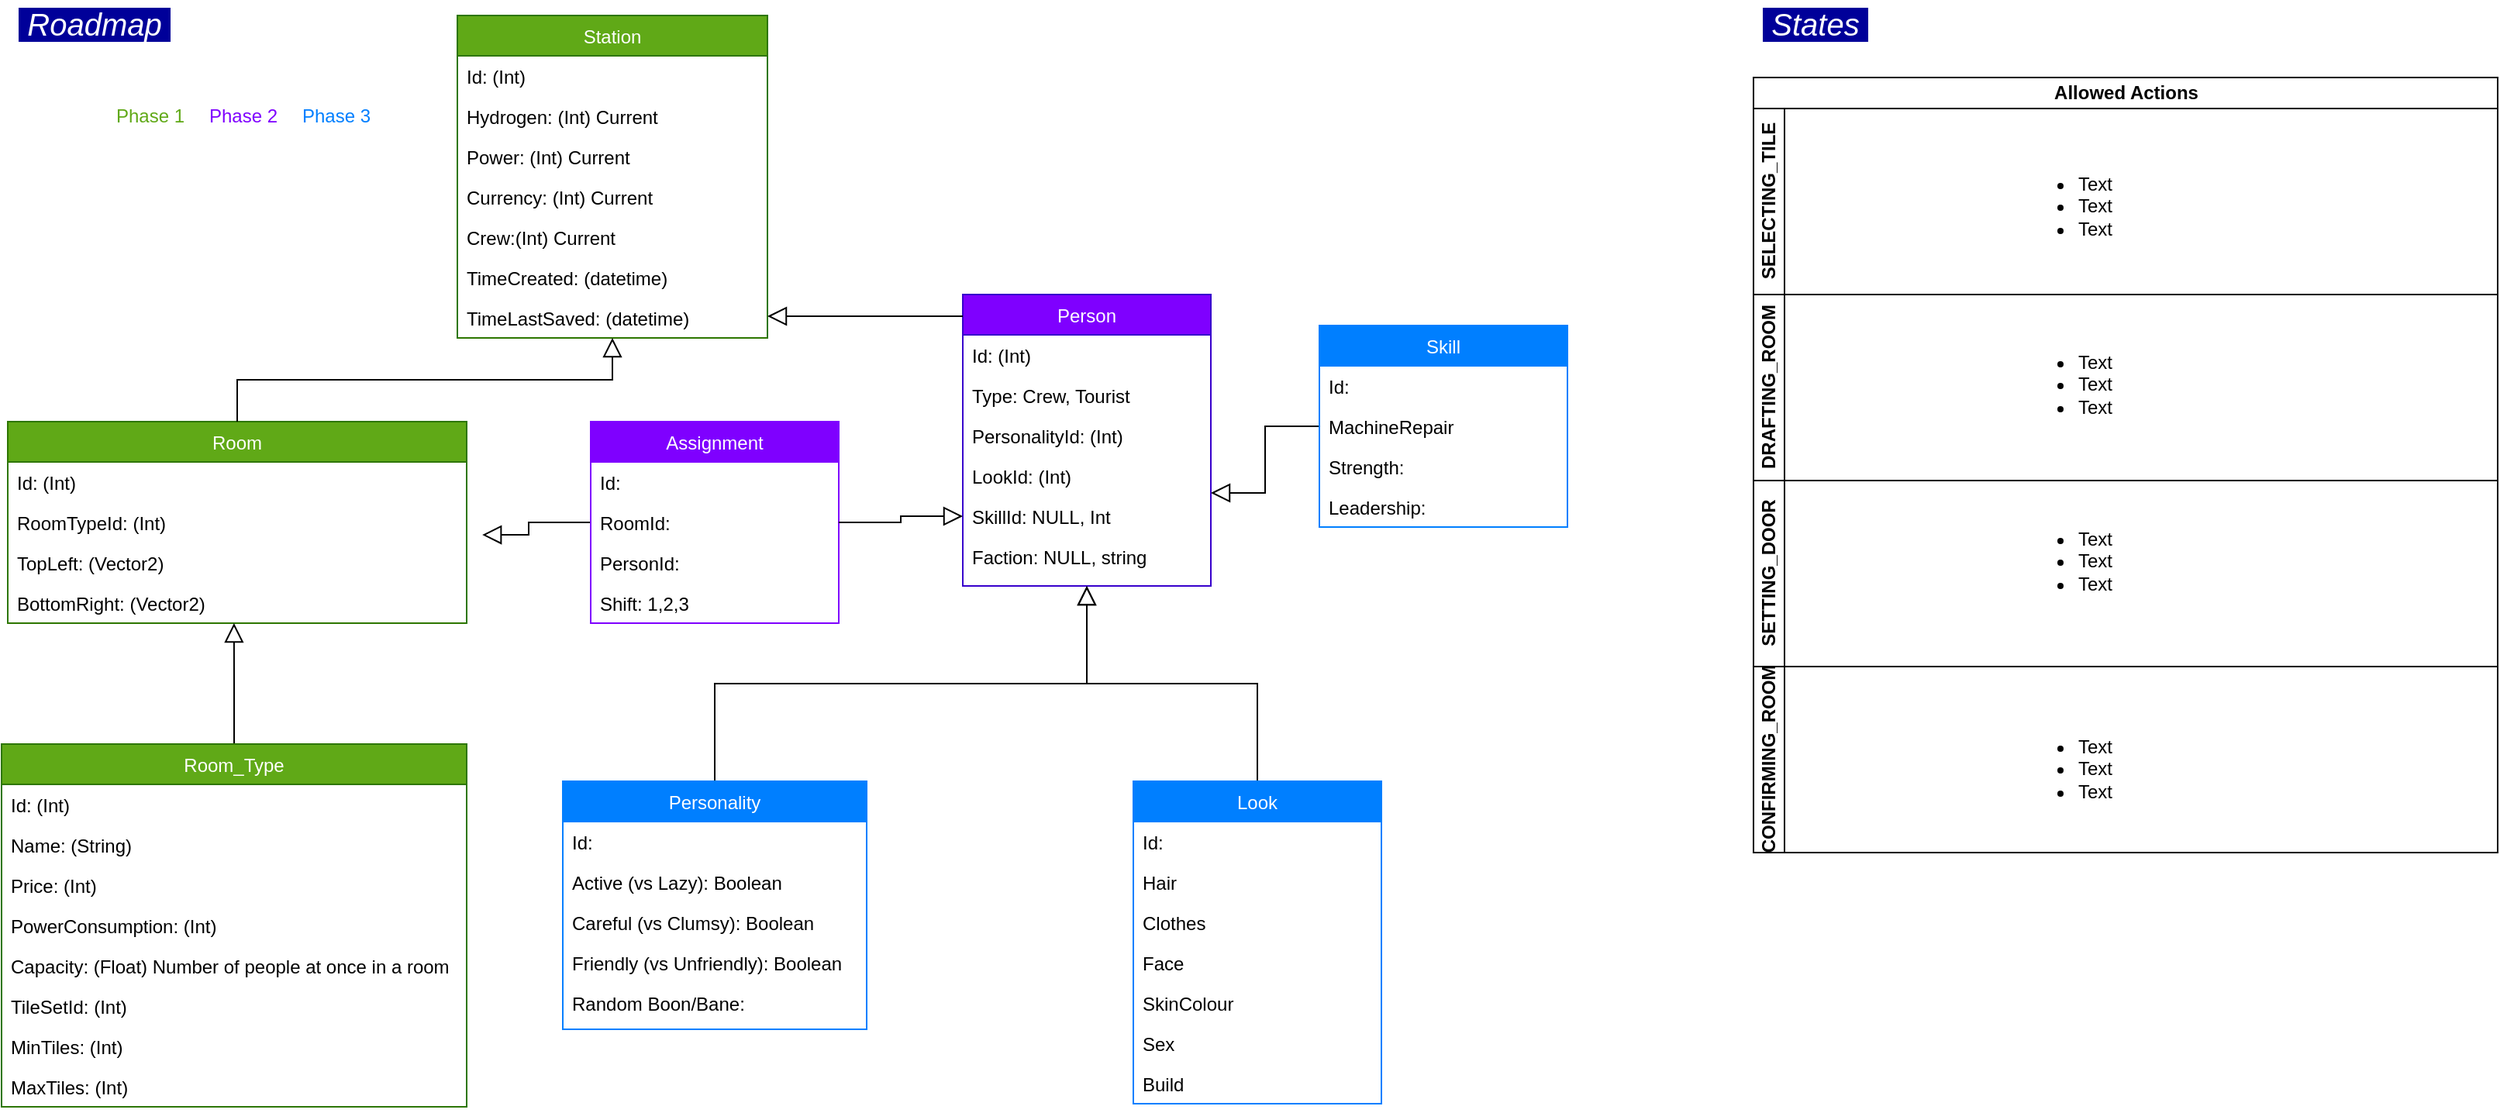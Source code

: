 <mxfile version="23.0.1" type="device">
  <diagram id="C5RBs43oDa-KdzZeNtuy" name="Page-1">
    <mxGraphModel dx="2049" dy="1226" grid="1" gridSize="10" guides="1" tooltips="1" connect="1" arrows="1" fold="1" page="1" pageScale="1" pageWidth="827" pageHeight="1169" math="0" shadow="0">
      <root>
        <mxCell id="WIyWlLk6GJQsqaUBKTNV-0" />
        <mxCell id="WIyWlLk6GJQsqaUBKTNV-1" parent="WIyWlLk6GJQsqaUBKTNV-0" />
        <mxCell id="zkfFHV4jXpPFQw0GAbJ--0" value="Station" style="swimlane;fontStyle=0;align=center;verticalAlign=top;childLayout=stackLayout;horizontal=1;startSize=26;horizontalStack=0;resizeParent=1;resizeLast=0;collapsible=1;marginBottom=0;rounded=0;shadow=0;strokeWidth=1;fillColor=#60a917;fontColor=#ffffff;strokeColor=#2D7600;" parent="WIyWlLk6GJQsqaUBKTNV-1" vertex="1">
          <mxGeometry x="314" y="20" width="200" height="208" as="geometry">
            <mxRectangle x="230" y="140" width="160" height="26" as="alternateBounds" />
          </mxGeometry>
        </mxCell>
        <mxCell id="I166LaLT76AZN9bSvU90-0" value="Id: (Int)" style="text;align=left;verticalAlign=top;spacingLeft=4;spacingRight=4;overflow=hidden;rotatable=0;points=[[0,0.5],[1,0.5]];portConstraint=eastwest;rounded=0;shadow=0;html=0;" parent="zkfFHV4jXpPFQw0GAbJ--0" vertex="1">
          <mxGeometry y="26" width="200" height="26" as="geometry" />
        </mxCell>
        <mxCell id="zkfFHV4jXpPFQw0GAbJ--3" value="Hydrogen: (Int) Current" style="text;align=left;verticalAlign=top;spacingLeft=4;spacingRight=4;overflow=hidden;rotatable=0;points=[[0,0.5],[1,0.5]];portConstraint=eastwest;rounded=0;shadow=0;html=0;" parent="zkfFHV4jXpPFQw0GAbJ--0" vertex="1">
          <mxGeometry y="52" width="200" height="26" as="geometry" />
        </mxCell>
        <mxCell id="zkfFHV4jXpPFQw0GAbJ--1" value="Power: (Int) Current" style="text;align=left;verticalAlign=top;spacingLeft=4;spacingRight=4;overflow=hidden;rotatable=0;points=[[0,0.5],[1,0.5]];portConstraint=eastwest;" parent="zkfFHV4jXpPFQw0GAbJ--0" vertex="1">
          <mxGeometry y="78" width="200" height="26" as="geometry" />
        </mxCell>
        <mxCell id="zkfFHV4jXpPFQw0GAbJ--2" value="Currency: (Int) Current" style="text;align=left;verticalAlign=top;spacingLeft=4;spacingRight=4;overflow=hidden;rotatable=0;points=[[0,0.5],[1,0.5]];portConstraint=eastwest;rounded=0;shadow=0;html=0;" parent="zkfFHV4jXpPFQw0GAbJ--0" vertex="1">
          <mxGeometry y="104" width="200" height="26" as="geometry" />
        </mxCell>
        <mxCell id="zkfFHV4jXpPFQw0GAbJ--5" value="Crew:(Int) Current" style="text;align=left;verticalAlign=top;spacingLeft=4;spacingRight=4;overflow=hidden;rotatable=0;points=[[0,0.5],[1,0.5]];portConstraint=eastwest;" parent="zkfFHV4jXpPFQw0GAbJ--0" vertex="1">
          <mxGeometry y="130" width="200" height="26" as="geometry" />
        </mxCell>
        <mxCell id="hzhiiLF0QnC_eUO_uc99-5" value="TimeCreated: (datetime) &#xa;" style="text;align=left;verticalAlign=top;spacingLeft=4;spacingRight=4;overflow=hidden;rotatable=0;points=[[0,0.5],[1,0.5]];portConstraint=eastwest;" parent="zkfFHV4jXpPFQw0GAbJ--0" vertex="1">
          <mxGeometry y="156" width="200" height="26" as="geometry" />
        </mxCell>
        <mxCell id="hzhiiLF0QnC_eUO_uc99-6" value="TimeLastSaved: (datetime) &#xa;" style="text;align=left;verticalAlign=top;spacingLeft=4;spacingRight=4;overflow=hidden;rotatable=0;points=[[0,0.5],[1,0.5]];portConstraint=eastwest;" parent="zkfFHV4jXpPFQw0GAbJ--0" vertex="1">
          <mxGeometry y="182" width="200" height="26" as="geometry" />
        </mxCell>
        <mxCell id="zkfFHV4jXpPFQw0GAbJ--6" value="Room" style="swimlane;fontStyle=0;align=center;verticalAlign=top;childLayout=stackLayout;horizontal=1;startSize=26;horizontalStack=0;resizeParent=1;resizeLast=0;collapsible=1;marginBottom=0;rounded=0;shadow=0;strokeWidth=1;fillColor=#60a917;fontColor=#ffffff;strokeColor=#2D7600;" parent="WIyWlLk6GJQsqaUBKTNV-1" vertex="1">
          <mxGeometry x="24" y="282" width="296" height="130" as="geometry">
            <mxRectangle x="130" y="380" width="160" height="26" as="alternateBounds" />
          </mxGeometry>
        </mxCell>
        <mxCell id="zkfFHV4jXpPFQw0GAbJ--7" value="Id: (Int) " style="text;align=left;verticalAlign=top;spacingLeft=4;spacingRight=4;overflow=hidden;rotatable=0;points=[[0,0.5],[1,0.5]];portConstraint=eastwest;" parent="zkfFHV4jXpPFQw0GAbJ--6" vertex="1">
          <mxGeometry y="26" width="296" height="26" as="geometry" />
        </mxCell>
        <mxCell id="zkfFHV4jXpPFQw0GAbJ--8" value="RoomTypeId: (Int)" style="text;align=left;verticalAlign=top;spacingLeft=4;spacingRight=4;overflow=hidden;rotatable=0;points=[[0,0.5],[1,0.5]];portConstraint=eastwest;rounded=0;shadow=0;html=0;" parent="zkfFHV4jXpPFQw0GAbJ--6" vertex="1">
          <mxGeometry y="52" width="296" height="26" as="geometry" />
        </mxCell>
        <mxCell id="hzhiiLF0QnC_eUO_uc99-9" value="TopLeft: (Vector2)" style="text;align=left;verticalAlign=top;spacingLeft=4;spacingRight=4;overflow=hidden;rotatable=0;points=[[0,0.5],[1,0.5]];portConstraint=eastwest;rounded=0;shadow=0;html=0;" parent="zkfFHV4jXpPFQw0GAbJ--6" vertex="1">
          <mxGeometry y="78" width="296" height="26" as="geometry" />
        </mxCell>
        <mxCell id="hzhiiLF0QnC_eUO_uc99-26" value="BottomRight: (Vector2)" style="text;align=left;verticalAlign=top;spacingLeft=4;spacingRight=4;overflow=hidden;rotatable=0;points=[[0,0.5],[1,0.5]];portConstraint=eastwest;rounded=0;shadow=0;html=0;" parent="zkfFHV4jXpPFQw0GAbJ--6" vertex="1">
          <mxGeometry y="104" width="296" height="26" as="geometry" />
        </mxCell>
        <mxCell id="zkfFHV4jXpPFQw0GAbJ--12" value="" style="endArrow=block;endSize=10;endFill=0;shadow=0;strokeWidth=1;rounded=0;edgeStyle=elbowEdgeStyle;elbow=vertical;" parent="WIyWlLk6GJQsqaUBKTNV-1" source="zkfFHV4jXpPFQw0GAbJ--6" target="zkfFHV4jXpPFQw0GAbJ--0" edge="1">
          <mxGeometry width="160" relative="1" as="geometry">
            <mxPoint x="200" y="203" as="sourcePoint" />
            <mxPoint x="200" y="203" as="targetPoint" />
          </mxGeometry>
        </mxCell>
        <mxCell id="zkfFHV4jXpPFQw0GAbJ--13" value="Person" style="swimlane;fontStyle=0;align=center;verticalAlign=top;childLayout=stackLayout;horizontal=1;startSize=26;horizontalStack=0;resizeParent=1;resizeLast=0;collapsible=1;marginBottom=0;rounded=0;shadow=0;strokeWidth=1;fillColor=#7F00FF;fontColor=#ffffff;strokeColor=#3700CC;" parent="WIyWlLk6GJQsqaUBKTNV-1" vertex="1">
          <mxGeometry x="640" y="200" width="160" height="188" as="geometry">
            <mxRectangle x="340" y="380" width="170" height="26" as="alternateBounds" />
          </mxGeometry>
        </mxCell>
        <mxCell id="zkfFHV4jXpPFQw0GAbJ--14" value="Id: (Int)" style="text;align=left;verticalAlign=top;spacingLeft=4;spacingRight=4;overflow=hidden;rotatable=0;points=[[0,0.5],[1,0.5]];portConstraint=eastwest;" parent="zkfFHV4jXpPFQw0GAbJ--13" vertex="1">
          <mxGeometry y="26" width="160" height="26" as="geometry" />
        </mxCell>
        <mxCell id="hzhiiLF0QnC_eUO_uc99-65" value="Type: Crew, Tourist " style="text;align=left;verticalAlign=top;spacingLeft=4;spacingRight=4;overflow=hidden;rotatable=0;points=[[0,0.5],[1,0.5]];portConstraint=eastwest;" parent="zkfFHV4jXpPFQw0GAbJ--13" vertex="1">
          <mxGeometry y="52" width="160" height="26" as="geometry" />
        </mxCell>
        <mxCell id="hzhiiLF0QnC_eUO_uc99-62" value="PersonalityId: (Int)" style="text;align=left;verticalAlign=top;spacingLeft=4;spacingRight=4;overflow=hidden;rotatable=0;points=[[0,0.5],[1,0.5]];portConstraint=eastwest;" parent="zkfFHV4jXpPFQw0GAbJ--13" vertex="1">
          <mxGeometry y="78" width="160" height="26" as="geometry" />
        </mxCell>
        <mxCell id="hzhiiLF0QnC_eUO_uc99-63" value="LookId: (Int)" style="text;align=left;verticalAlign=top;spacingLeft=4;spacingRight=4;overflow=hidden;rotatable=0;points=[[0,0.5],[1,0.5]];portConstraint=eastwest;" parent="zkfFHV4jXpPFQw0GAbJ--13" vertex="1">
          <mxGeometry y="104" width="160" height="26" as="geometry" />
        </mxCell>
        <mxCell id="hzhiiLF0QnC_eUO_uc99-66" value="SkillId: NULL, Int" style="text;align=left;verticalAlign=top;spacingLeft=4;spacingRight=4;overflow=hidden;rotatable=0;points=[[0,0.5],[1,0.5]];portConstraint=eastwest;" parent="zkfFHV4jXpPFQw0GAbJ--13" vertex="1">
          <mxGeometry y="130" width="160" height="26" as="geometry" />
        </mxCell>
        <mxCell id="hzhiiLF0QnC_eUO_uc99-39" value="Faction: NULL, string" style="text;align=left;verticalAlign=top;spacingLeft=4;spacingRight=4;overflow=hidden;rotatable=0;points=[[0,0.5],[1,0.5]];portConstraint=eastwest;" parent="zkfFHV4jXpPFQw0GAbJ--13" vertex="1">
          <mxGeometry y="156" width="160" height="26" as="geometry" />
        </mxCell>
        <mxCell id="zkfFHV4jXpPFQw0GAbJ--16" value="" style="endArrow=block;endSize=10;endFill=0;shadow=0;strokeWidth=1;rounded=0;edgeStyle=elbowEdgeStyle;elbow=vertical;" parent="WIyWlLk6GJQsqaUBKTNV-1" source="zkfFHV4jXpPFQw0GAbJ--13" target="zkfFHV4jXpPFQw0GAbJ--0" edge="1">
          <mxGeometry width="160" relative="1" as="geometry">
            <mxPoint x="210" y="373" as="sourcePoint" />
            <mxPoint x="310" y="271" as="targetPoint" />
          </mxGeometry>
        </mxCell>
        <mxCell id="hzhiiLF0QnC_eUO_uc99-25" style="edgeStyle=orthogonalEdgeStyle;rounded=0;orthogonalLoop=1;jettySize=auto;html=1;entryX=0.493;entryY=1;entryDx=0;entryDy=0;entryPerimeter=0;endArrow=block;endFill=0;endSize=10;" parent="WIyWlLk6GJQsqaUBKTNV-1" source="hzhiiLF0QnC_eUO_uc99-13" target="hzhiiLF0QnC_eUO_uc99-26" edge="1">
          <mxGeometry relative="1" as="geometry">
            <mxPoint x="264" y="400" as="targetPoint" />
          </mxGeometry>
        </mxCell>
        <mxCell id="hzhiiLF0QnC_eUO_uc99-13" value="Room_Type" style="swimlane;fontStyle=0;align=center;verticalAlign=top;childLayout=stackLayout;horizontal=1;startSize=26;horizontalStack=0;resizeParent=1;resizeLast=0;collapsible=1;marginBottom=0;rounded=0;shadow=0;strokeWidth=1;fillColor=#60a917;fontColor=#ffffff;strokeColor=#2D7600;" parent="WIyWlLk6GJQsqaUBKTNV-1" vertex="1">
          <mxGeometry x="20" y="490" width="300" height="234" as="geometry">
            <mxRectangle x="130" y="380" width="160" height="26" as="alternateBounds" />
          </mxGeometry>
        </mxCell>
        <mxCell id="hzhiiLF0QnC_eUO_uc99-14" value="Id: (Int) " style="text;align=left;verticalAlign=top;spacingLeft=4;spacingRight=4;overflow=hidden;rotatable=0;points=[[0,0.5],[1,0.5]];portConstraint=eastwest;" parent="hzhiiLF0QnC_eUO_uc99-13" vertex="1">
          <mxGeometry y="26" width="300" height="26" as="geometry" />
        </mxCell>
        <mxCell id="hzhiiLF0QnC_eUO_uc99-15" value="Name: (String)" style="text;align=left;verticalAlign=top;spacingLeft=4;spacingRight=4;overflow=hidden;rotatable=0;points=[[0,0.5],[1,0.5]];portConstraint=eastwest;rounded=0;shadow=0;html=0;" parent="hzhiiLF0QnC_eUO_uc99-13" vertex="1">
          <mxGeometry y="52" width="300" height="26" as="geometry" />
        </mxCell>
        <mxCell id="hzhiiLF0QnC_eUO_uc99-18" value="Price: (Int)" style="text;align=left;verticalAlign=top;spacingLeft=4;spacingRight=4;overflow=hidden;rotatable=0;points=[[0,0.5],[1,0.5]];portConstraint=eastwest;rounded=0;shadow=0;html=0;" parent="hzhiiLF0QnC_eUO_uc99-13" vertex="1">
          <mxGeometry y="78" width="300" height="26" as="geometry" />
        </mxCell>
        <mxCell id="hzhiiLF0QnC_eUO_uc99-17" value="PowerConsumption: (Int)" style="text;align=left;verticalAlign=top;spacingLeft=4;spacingRight=4;overflow=hidden;rotatable=0;points=[[0,0.5],[1,0.5]];portConstraint=eastwest;rounded=0;shadow=0;html=0;" parent="hzhiiLF0QnC_eUO_uc99-13" vertex="1">
          <mxGeometry y="104" width="300" height="26" as="geometry" />
        </mxCell>
        <mxCell id="hzhiiLF0QnC_eUO_uc99-19" value="Capacity: (Float) Number of people at once in a room" style="text;align=left;verticalAlign=top;spacingLeft=4;spacingRight=4;overflow=hidden;rotatable=0;points=[[0,0.5],[1,0.5]];portConstraint=eastwest;rounded=0;shadow=0;html=0;" parent="hzhiiLF0QnC_eUO_uc99-13" vertex="1">
          <mxGeometry y="130" width="300" height="26" as="geometry" />
        </mxCell>
        <mxCell id="mUGmBTytR2KP4BA84_no-3" value="TileSetId: (Int)" style="text;align=left;verticalAlign=top;spacingLeft=4;spacingRight=4;overflow=hidden;rotatable=0;points=[[0,0.5],[1,0.5]];portConstraint=eastwest;rounded=0;shadow=0;html=0;" parent="hzhiiLF0QnC_eUO_uc99-13" vertex="1">
          <mxGeometry y="156" width="300" height="26" as="geometry" />
        </mxCell>
        <mxCell id="hzhiiLF0QnC_eUO_uc99-32" value="MinTiles: (Int)" style="text;align=left;verticalAlign=top;spacingLeft=4;spacingRight=4;overflow=hidden;rotatable=0;points=[[0,0.5],[1,0.5]];portConstraint=eastwest;rounded=0;shadow=0;html=0;" parent="hzhiiLF0QnC_eUO_uc99-13" vertex="1">
          <mxGeometry y="182" width="300" height="26" as="geometry" />
        </mxCell>
        <mxCell id="hzhiiLF0QnC_eUO_uc99-33" value="MaxTiles: (Int)" style="text;align=left;verticalAlign=top;spacingLeft=4;spacingRight=4;overflow=hidden;rotatable=0;points=[[0,0.5],[1,0.5]];portConstraint=eastwest;rounded=0;shadow=0;html=0;" parent="hzhiiLF0QnC_eUO_uc99-13" vertex="1">
          <mxGeometry y="208" width="300" height="26" as="geometry" />
        </mxCell>
        <mxCell id="hzhiiLF0QnC_eUO_uc99-61" style="edgeStyle=elbowEdgeStyle;rounded=0;orthogonalLoop=1;jettySize=auto;html=1;entryX=0.5;entryY=1;entryDx=0;entryDy=0;endArrow=block;endFill=0;endSize=10;elbow=vertical;" parent="WIyWlLk6GJQsqaUBKTNV-1" source="hzhiiLF0QnC_eUO_uc99-40" target="zkfFHV4jXpPFQw0GAbJ--13" edge="1">
          <mxGeometry relative="1" as="geometry" />
        </mxCell>
        <mxCell id="hzhiiLF0QnC_eUO_uc99-40" value="Personality" style="swimlane;fontStyle=0;align=center;verticalAlign=top;childLayout=stackLayout;horizontal=1;startSize=26;horizontalStack=0;resizeParent=1;resizeLast=0;collapsible=1;marginBottom=0;rounded=0;shadow=0;strokeWidth=1;fillColor=#007FFF;fontColor=#ffffff;strokeColor=#007FFF;" parent="WIyWlLk6GJQsqaUBKTNV-1" vertex="1">
          <mxGeometry x="382" y="514" width="196" height="160" as="geometry">
            <mxRectangle x="340" y="380" width="170" height="26" as="alternateBounds" />
          </mxGeometry>
        </mxCell>
        <mxCell id="hzhiiLF0QnC_eUO_uc99-41" value="Id: " style="text;align=left;verticalAlign=top;spacingLeft=4;spacingRight=4;overflow=hidden;rotatable=0;points=[[0,0.5],[1,0.5]];portConstraint=eastwest;" parent="hzhiiLF0QnC_eUO_uc99-40" vertex="1">
          <mxGeometry y="26" width="196" height="26" as="geometry" />
        </mxCell>
        <mxCell id="hzhiiLF0QnC_eUO_uc99-42" value="Active (vs Lazy): Boolean" style="text;align=left;verticalAlign=top;spacingLeft=4;spacingRight=4;overflow=hidden;rotatable=0;points=[[0,0.5],[1,0.5]];portConstraint=eastwest;" parent="hzhiiLF0QnC_eUO_uc99-40" vertex="1">
          <mxGeometry y="52" width="196" height="26" as="geometry" />
        </mxCell>
        <mxCell id="hzhiiLF0QnC_eUO_uc99-43" value="Careful (vs Clumsy): Boolean" style="text;align=left;verticalAlign=top;spacingLeft=4;spacingRight=4;overflow=hidden;rotatable=0;points=[[0,0.5],[1,0.5]];portConstraint=eastwest;" parent="hzhiiLF0QnC_eUO_uc99-40" vertex="1">
          <mxGeometry y="78" width="196" height="26" as="geometry" />
        </mxCell>
        <mxCell id="hzhiiLF0QnC_eUO_uc99-44" value="Friendly (vs Unfriendly): Boolean" style="text;align=left;verticalAlign=top;spacingLeft=4;spacingRight=4;overflow=hidden;rotatable=0;points=[[0,0.5],[1,0.5]];portConstraint=eastwest;" parent="hzhiiLF0QnC_eUO_uc99-40" vertex="1">
          <mxGeometry y="104" width="196" height="26" as="geometry" />
        </mxCell>
        <mxCell id="hzhiiLF0QnC_eUO_uc99-45" value="Random Boon/Bane: " style="text;align=left;verticalAlign=top;spacingLeft=4;spacingRight=4;overflow=hidden;rotatable=0;points=[[0,0.5],[1,0.5]];portConstraint=eastwest;" parent="hzhiiLF0QnC_eUO_uc99-40" vertex="1">
          <mxGeometry y="130" width="196" height="26" as="geometry" />
        </mxCell>
        <mxCell id="hzhiiLF0QnC_eUO_uc99-60" style="edgeStyle=elbowEdgeStyle;rounded=0;orthogonalLoop=1;jettySize=auto;html=1;entryX=0.5;entryY=1;entryDx=0;entryDy=0;elbow=vertical;endArrow=block;endFill=0;endSize=10;" parent="WIyWlLk6GJQsqaUBKTNV-1" source="hzhiiLF0QnC_eUO_uc99-48" target="zkfFHV4jXpPFQw0GAbJ--13" edge="1">
          <mxGeometry relative="1" as="geometry" />
        </mxCell>
        <mxCell id="hzhiiLF0QnC_eUO_uc99-48" value="Look" style="swimlane;fontStyle=0;align=center;verticalAlign=top;childLayout=stackLayout;horizontal=1;startSize=26;horizontalStack=0;resizeParent=1;resizeLast=0;collapsible=1;marginBottom=0;rounded=0;shadow=0;strokeWidth=1;fillColor=#007FFF;fontColor=#ffffff;strokeColor=#007FFF;" parent="WIyWlLk6GJQsqaUBKTNV-1" vertex="1">
          <mxGeometry x="750" y="514" width="160" height="208" as="geometry">
            <mxRectangle x="340" y="380" width="170" height="26" as="alternateBounds" />
          </mxGeometry>
        </mxCell>
        <mxCell id="hzhiiLF0QnC_eUO_uc99-49" value="Id: " style="text;align=left;verticalAlign=top;spacingLeft=4;spacingRight=4;overflow=hidden;rotatable=0;points=[[0,0.5],[1,0.5]];portConstraint=eastwest;" parent="hzhiiLF0QnC_eUO_uc99-48" vertex="1">
          <mxGeometry y="26" width="160" height="26" as="geometry" />
        </mxCell>
        <mxCell id="hzhiiLF0QnC_eUO_uc99-50" value="Hair" style="text;align=left;verticalAlign=top;spacingLeft=4;spacingRight=4;overflow=hidden;rotatable=0;points=[[0,0.5],[1,0.5]];portConstraint=eastwest;" parent="hzhiiLF0QnC_eUO_uc99-48" vertex="1">
          <mxGeometry y="52" width="160" height="26" as="geometry" />
        </mxCell>
        <mxCell id="hzhiiLF0QnC_eUO_uc99-51" value="Clothes" style="text;align=left;verticalAlign=top;spacingLeft=4;spacingRight=4;overflow=hidden;rotatable=0;points=[[0,0.5],[1,0.5]];portConstraint=eastwest;" parent="hzhiiLF0QnC_eUO_uc99-48" vertex="1">
          <mxGeometry y="78" width="160" height="26" as="geometry" />
        </mxCell>
        <mxCell id="hzhiiLF0QnC_eUO_uc99-52" value="Face" style="text;align=left;verticalAlign=top;spacingLeft=4;spacingRight=4;overflow=hidden;rotatable=0;points=[[0,0.5],[1,0.5]];portConstraint=eastwest;" parent="hzhiiLF0QnC_eUO_uc99-48" vertex="1">
          <mxGeometry y="104" width="160" height="26" as="geometry" />
        </mxCell>
        <mxCell id="hzhiiLF0QnC_eUO_uc99-53" value="SkinColour" style="text;align=left;verticalAlign=top;spacingLeft=4;spacingRight=4;overflow=hidden;rotatable=0;points=[[0,0.5],[1,0.5]];portConstraint=eastwest;" parent="hzhiiLF0QnC_eUO_uc99-48" vertex="1">
          <mxGeometry y="130" width="160" height="26" as="geometry" />
        </mxCell>
        <mxCell id="hzhiiLF0QnC_eUO_uc99-75" value="Sex" style="text;align=left;verticalAlign=top;spacingLeft=4;spacingRight=4;overflow=hidden;rotatable=0;points=[[0,0.5],[1,0.5]];portConstraint=eastwest;" parent="hzhiiLF0QnC_eUO_uc99-48" vertex="1">
          <mxGeometry y="156" width="160" height="26" as="geometry" />
        </mxCell>
        <mxCell id="hzhiiLF0QnC_eUO_uc99-76" value="Build" style="text;align=left;verticalAlign=top;spacingLeft=4;spacingRight=4;overflow=hidden;rotatable=0;points=[[0,0.5],[1,0.5]];portConstraint=eastwest;" parent="hzhiiLF0QnC_eUO_uc99-48" vertex="1">
          <mxGeometry y="182" width="160" height="26" as="geometry" />
        </mxCell>
        <mxCell id="hzhiiLF0QnC_eUO_uc99-73" style="edgeStyle=orthogonalEdgeStyle;rounded=0;orthogonalLoop=1;jettySize=auto;html=1;entryX=1;entryY=0.923;entryDx=0;entryDy=0;entryPerimeter=0;endArrow=block;endFill=0;endSize=10;" parent="WIyWlLk6GJQsqaUBKTNV-1" source="hzhiiLF0QnC_eUO_uc99-67" target="hzhiiLF0QnC_eUO_uc99-63" edge="1">
          <mxGeometry relative="1" as="geometry" />
        </mxCell>
        <mxCell id="hzhiiLF0QnC_eUO_uc99-67" value="Skill" style="swimlane;fontStyle=0;align=center;verticalAlign=top;childLayout=stackLayout;horizontal=1;startSize=26;horizontalStack=0;resizeParent=1;resizeLast=0;collapsible=1;marginBottom=0;rounded=0;shadow=0;strokeWidth=1;fillColor=#007FFF;fontColor=#ffffff;strokeColor=#007FFF;" parent="WIyWlLk6GJQsqaUBKTNV-1" vertex="1">
          <mxGeometry x="870" y="220" width="160" height="130" as="geometry">
            <mxRectangle x="340" y="380" width="170" height="26" as="alternateBounds" />
          </mxGeometry>
        </mxCell>
        <mxCell id="hzhiiLF0QnC_eUO_uc99-68" value="Id: " style="text;align=left;verticalAlign=top;spacingLeft=4;spacingRight=4;overflow=hidden;rotatable=0;points=[[0,0.5],[1,0.5]];portConstraint=eastwest;" parent="hzhiiLF0QnC_eUO_uc99-67" vertex="1">
          <mxGeometry y="26" width="160" height="26" as="geometry" />
        </mxCell>
        <mxCell id="hzhiiLF0QnC_eUO_uc99-69" value="MachineRepair" style="text;align=left;verticalAlign=top;spacingLeft=4;spacingRight=4;overflow=hidden;rotatable=0;points=[[0,0.5],[1,0.5]];portConstraint=eastwest;" parent="hzhiiLF0QnC_eUO_uc99-67" vertex="1">
          <mxGeometry y="52" width="160" height="26" as="geometry" />
        </mxCell>
        <mxCell id="hzhiiLF0QnC_eUO_uc99-70" value="Strength: " style="text;align=left;verticalAlign=top;spacingLeft=4;spacingRight=4;overflow=hidden;rotatable=0;points=[[0,0.5],[1,0.5]];portConstraint=eastwest;" parent="hzhiiLF0QnC_eUO_uc99-67" vertex="1">
          <mxGeometry y="78" width="160" height="26" as="geometry" />
        </mxCell>
        <mxCell id="hzhiiLF0QnC_eUO_uc99-71" value="Leadership:" style="text;align=left;verticalAlign=top;spacingLeft=4;spacingRight=4;overflow=hidden;rotatable=0;points=[[0,0.5],[1,0.5]];portConstraint=eastwest;" parent="hzhiiLF0QnC_eUO_uc99-67" vertex="1">
          <mxGeometry y="104" width="160" height="26" as="geometry" />
        </mxCell>
        <mxCell id="hzhiiLF0QnC_eUO_uc99-77" value="&lt;font color=&quot;#7f00ff&quot;&gt;Phase 2&lt;/font&gt;" style="text;strokeColor=none;align=center;fillColor=none;html=1;verticalAlign=middle;whiteSpace=wrap;rounded=0;strokeWidth=1;" parent="WIyWlLk6GJQsqaUBKTNV-1" vertex="1">
          <mxGeometry x="146" y="70" width="60" height="30" as="geometry" />
        </mxCell>
        <mxCell id="hzhiiLF0QnC_eUO_uc99-78" value="&lt;font color=&quot;#60a917&quot;&gt;Phase 1&lt;/font&gt;" style="text;strokeColor=none;align=center;fillColor=none;html=1;verticalAlign=middle;whiteSpace=wrap;rounded=0;strokeWidth=1;" parent="WIyWlLk6GJQsqaUBKTNV-1" vertex="1">
          <mxGeometry x="86" y="70" width="60" height="30" as="geometry" />
        </mxCell>
        <mxCell id="hzhiiLF0QnC_eUO_uc99-79" value="&lt;font color=&quot;#007fff&quot;&gt;Phase 3&lt;/font&gt;" style="text;strokeColor=none;align=center;fillColor=none;html=1;verticalAlign=middle;whiteSpace=wrap;rounded=0;strokeWidth=1;" parent="WIyWlLk6GJQsqaUBKTNV-1" vertex="1">
          <mxGeometry x="206" y="70" width="60" height="30" as="geometry" />
        </mxCell>
        <mxCell id="hzhiiLF0QnC_eUO_uc99-85" style="edgeStyle=orthogonalEdgeStyle;rounded=0;orthogonalLoop=1;jettySize=auto;html=1;entryX=1.034;entryY=0.808;entryDx=0;entryDy=0;entryPerimeter=0;endArrow=block;endFill=0;endSize=10;" parent="WIyWlLk6GJQsqaUBKTNV-1" source="hzhiiLF0QnC_eUO_uc99-80" target="zkfFHV4jXpPFQw0GAbJ--8" edge="1">
          <mxGeometry relative="1" as="geometry" />
        </mxCell>
        <mxCell id="hzhiiLF0QnC_eUO_uc99-80" value="Assignment" style="swimlane;fontStyle=0;align=center;verticalAlign=top;childLayout=stackLayout;horizontal=1;startSize=26;horizontalStack=0;resizeParent=1;resizeLast=0;collapsible=1;marginBottom=0;rounded=0;shadow=0;strokeWidth=1;fillColor=#7F00FF;fontColor=#ffffff;strokeColor=#7F00FF;" parent="WIyWlLk6GJQsqaUBKTNV-1" vertex="1">
          <mxGeometry x="400" y="282" width="160" height="130" as="geometry">
            <mxRectangle x="340" y="380" width="170" height="26" as="alternateBounds" />
          </mxGeometry>
        </mxCell>
        <mxCell id="hzhiiLF0QnC_eUO_uc99-81" value="Id: " style="text;align=left;verticalAlign=top;spacingLeft=4;spacingRight=4;overflow=hidden;rotatable=0;points=[[0,0.5],[1,0.5]];portConstraint=eastwest;" parent="hzhiiLF0QnC_eUO_uc99-80" vertex="1">
          <mxGeometry y="26" width="160" height="26" as="geometry" />
        </mxCell>
        <mxCell id="hzhiiLF0QnC_eUO_uc99-82" value="RoomId:" style="text;align=left;verticalAlign=top;spacingLeft=4;spacingRight=4;overflow=hidden;rotatable=0;points=[[0,0.5],[1,0.5]];portConstraint=eastwest;" parent="hzhiiLF0QnC_eUO_uc99-80" vertex="1">
          <mxGeometry y="52" width="160" height="26" as="geometry" />
        </mxCell>
        <mxCell id="hzhiiLF0QnC_eUO_uc99-83" value="PersonId:" style="text;align=left;verticalAlign=top;spacingLeft=4;spacingRight=4;overflow=hidden;rotatable=0;points=[[0,0.5],[1,0.5]];portConstraint=eastwest;" parent="hzhiiLF0QnC_eUO_uc99-80" vertex="1">
          <mxGeometry y="78" width="160" height="26" as="geometry" />
        </mxCell>
        <mxCell id="hzhiiLF0QnC_eUO_uc99-84" value="Shift: 1,2,3" style="text;align=left;verticalAlign=top;spacingLeft=4;spacingRight=4;overflow=hidden;rotatable=0;points=[[0,0.5],[1,0.5]];portConstraint=eastwest;" parent="hzhiiLF0QnC_eUO_uc99-80" vertex="1">
          <mxGeometry y="104" width="160" height="26" as="geometry" />
        </mxCell>
        <mxCell id="hzhiiLF0QnC_eUO_uc99-86" style="edgeStyle=orthogonalEdgeStyle;rounded=0;orthogonalLoop=1;jettySize=auto;html=1;exitX=1;exitY=0.5;exitDx=0;exitDy=0;entryX=0;entryY=0.5;entryDx=0;entryDy=0;endArrow=block;endFill=0;endSize=10;" parent="WIyWlLk6GJQsqaUBKTNV-1" source="hzhiiLF0QnC_eUO_uc99-82" target="hzhiiLF0QnC_eUO_uc99-66" edge="1">
          <mxGeometry relative="1" as="geometry" />
        </mxCell>
        <mxCell id="RzIAEy3yuCvvebKTkvxz-0" value="&lt;font style=&quot;font-size: 20px;&quot; color=&quot;#ffffff&quot;&gt;&lt;i style=&quot;background-color: rgb(0, 0, 153);&quot;&gt;&amp;nbsp;Roadmap&amp;nbsp;&lt;/i&gt;&lt;/font&gt;" style="text;strokeColor=none;align=center;fillColor=none;html=1;verticalAlign=middle;whiteSpace=wrap;rounded=0;strokeWidth=1;" parent="WIyWlLk6GJQsqaUBKTNV-1" vertex="1">
          <mxGeometry x="50" y="10" width="60" height="30" as="geometry" />
        </mxCell>
        <mxCell id="RzIAEy3yuCvvebKTkvxz-1" value="&lt;font style=&quot;font-size: 20px;&quot; color=&quot;#ffffff&quot;&gt;&lt;i style=&quot;background-color: rgb(0, 0, 153);&quot;&gt;&amp;nbsp;States&amp;nbsp;&lt;/i&gt;&lt;/font&gt;" style="text;strokeColor=none;align=center;fillColor=none;html=1;verticalAlign=middle;whiteSpace=wrap;rounded=0;strokeWidth=1;" parent="WIyWlLk6GJQsqaUBKTNV-1" vertex="1">
          <mxGeometry x="1160" y="10" width="60" height="30" as="geometry" />
        </mxCell>
        <mxCell id="oInaV_BnvWIaDQPr9LLM-7" value="CONFIRMING_ROOM" style="swimlane;startSize=20;horizontal=0;html=1;" parent="WIyWlLk6GJQsqaUBKTNV-1" vertex="1">
          <mxGeometry x="1150" y="440" width="480" height="120" as="geometry">
            <mxRectangle x="1110" y="514" width="40" height="150" as="alternateBounds" />
          </mxGeometry>
        </mxCell>
        <mxCell id="oInaV_BnvWIaDQPr9LLM-14" value="&lt;ul&gt;&lt;li&gt;Text&lt;/li&gt;&lt;li style=&quot;border-color: var(--border-color);&quot;&gt;Text&lt;/li&gt;&lt;li style=&quot;border-color: var(--border-color);&quot;&gt;Text&lt;/li&gt;&lt;/ul&gt;" style="text;html=1;align=center;verticalAlign=middle;resizable=0;points=[];autosize=1;strokeColor=none;fillColor=none;" parent="oInaV_BnvWIaDQPr9LLM-7" vertex="1">
          <mxGeometry x="155" y="26" width="90" height="80" as="geometry" />
        </mxCell>
        <mxCell id="oInaV_BnvWIaDQPr9LLM-0" value="Allowed Actions" style="swimlane;childLayout=stackLayout;resizeParent=1;resizeParentMax=0;horizontal=1;startSize=20;horizontalStack=0;html=1;" parent="WIyWlLk6GJQsqaUBKTNV-1" vertex="1">
          <mxGeometry x="1150" y="60" width="480" height="380" as="geometry" />
        </mxCell>
        <mxCell id="oInaV_BnvWIaDQPr9LLM-1" value="SELECTING_TILE" style="swimlane;startSize=20;horizontal=0;html=1;" parent="oInaV_BnvWIaDQPr9LLM-0" vertex="1">
          <mxGeometry y="20" width="480" height="120" as="geometry" />
        </mxCell>
        <mxCell id="oInaV_BnvWIaDQPr9LLM-2" value="DRAFTING_ROOM" style="swimlane;startSize=20;horizontal=0;html=1;" parent="oInaV_BnvWIaDQPr9LLM-0" vertex="1">
          <mxGeometry y="140" width="480" height="120" as="geometry" />
        </mxCell>
        <mxCell id="oInaV_BnvWIaDQPr9LLM-12" value="&lt;ul&gt;&lt;li&gt;Text&lt;/li&gt;&lt;li style=&quot;border-color: var(--border-color);&quot;&gt;Text&lt;/li&gt;&lt;li style=&quot;border-color: var(--border-color);&quot;&gt;Text&lt;/li&gt;&lt;/ul&gt;" style="text;html=1;align=center;verticalAlign=middle;resizable=0;points=[];autosize=1;strokeColor=none;fillColor=none;" parent="oInaV_BnvWIaDQPr9LLM-2" vertex="1">
          <mxGeometry x="155" y="18" width="90" height="80" as="geometry" />
        </mxCell>
        <mxCell id="oInaV_BnvWIaDQPr9LLM-3" value="SETTING_DOOR" style="swimlane;startSize=20;horizontal=0;html=1;" parent="oInaV_BnvWIaDQPr9LLM-0" vertex="1">
          <mxGeometry y="260" width="480" height="120" as="geometry">
            <mxRectangle y="260" width="480" height="30" as="alternateBounds" />
          </mxGeometry>
        </mxCell>
        <mxCell id="oInaV_BnvWIaDQPr9LLM-13" value="&lt;ul&gt;&lt;li&gt;Text&lt;/li&gt;&lt;li style=&quot;border-color: var(--border-color);&quot;&gt;Text&lt;/li&gt;&lt;li style=&quot;border-color: var(--border-color);&quot;&gt;Text&lt;/li&gt;&lt;/ul&gt;" style="text;html=1;align=center;verticalAlign=middle;resizable=0;points=[];autosize=1;strokeColor=none;fillColor=none;" parent="oInaV_BnvWIaDQPr9LLM-3" vertex="1">
          <mxGeometry x="155" y="12" width="90" height="80" as="geometry" />
        </mxCell>
        <mxCell id="oInaV_BnvWIaDQPr9LLM-11" value="&lt;ul&gt;&lt;li&gt;Text&lt;/li&gt;&lt;li style=&quot;border-color: var(--border-color);&quot;&gt;Text&lt;/li&gt;&lt;li style=&quot;border-color: var(--border-color);&quot;&gt;Text&lt;/li&gt;&lt;/ul&gt;" style="text;html=1;align=center;verticalAlign=middle;resizable=0;points=[];autosize=1;strokeColor=none;fillColor=none;" parent="WIyWlLk6GJQsqaUBKTNV-1" vertex="1">
          <mxGeometry x="1305" y="103" width="90" height="80" as="geometry" />
        </mxCell>
      </root>
    </mxGraphModel>
  </diagram>
</mxfile>
